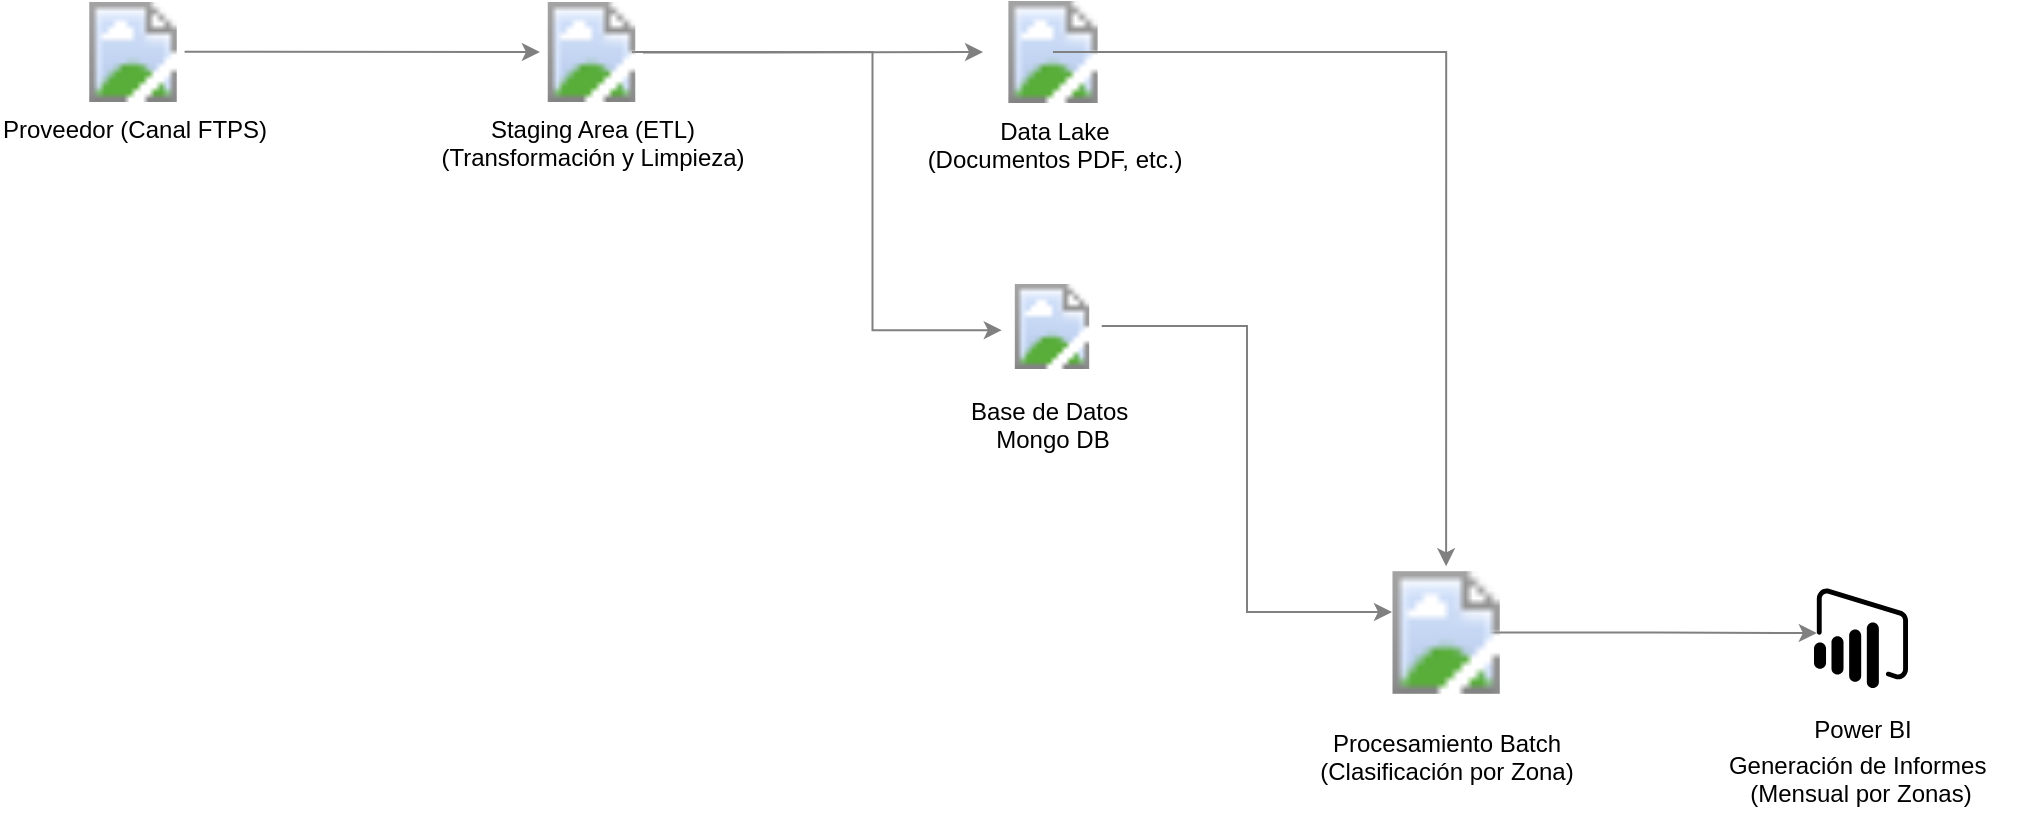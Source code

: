 <mxfile version="24.7.12">
  <diagram id="WI9T0HZ2pTsCkuznbFz-" name="Page-1">
    <mxGraphModel grid="1" page="1" gridSize="10" guides="1" tooltips="1" connect="1" arrows="1" fold="1" pageScale="1" pageWidth="1169" pageHeight="827" math="0" shadow="0">
      <root>
        <mxCell id="0" />
        <mxCell id="1" parent="0" />
        <mxCell id="AcxdMaKK0mU5kZiv2lnr-49" style="edgeStyle=elbowEdgeStyle;rounded=0;orthogonalLoop=1;jettySize=auto;elbow=vertical;html=1;strokeColor=#808080;entryX=-0.032;entryY=0.493;entryDx=0;entryDy=0;entryPerimeter=0;exitX=1.016;exitY=0.498;exitDx=0;exitDy=0;exitPerimeter=0;" edge="1" parent="1" source="RLjyjs_sm2IHfBNOWAbh-12" target="RLjyjs_sm2IHfBNOWAbh-14">
          <mxGeometry relative="1" as="geometry">
            <mxPoint x="691.5" y="45.5" as="sourcePoint" />
            <mxPoint x="951.5" y="45.5" as="targetPoint" />
          </mxGeometry>
        </mxCell>
        <mxCell id="RLjyjs_sm2IHfBNOWAbh-27" style="edgeStyle=elbowEdgeStyle;rounded=0;orthogonalLoop=1;jettySize=auto;html=1;strokeColor=#808080;entryX=-0.038;entryY=0.5;entryDx=0;entryDy=0;entryPerimeter=0;exitX=1.031;exitY=0.506;exitDx=0;exitDy=0;exitPerimeter=0;elbow=vertical;" edge="1" parent="1" source="RLjyjs_sm2IHfBNOWAbh-14" target="RLjyjs_sm2IHfBNOWAbh-16">
          <mxGeometry relative="1" as="geometry" />
        </mxCell>
        <mxCell id="RLjyjs_sm2IHfBNOWAbh-37" style="edgeStyle=elbowEdgeStyle;rounded=0;orthogonalLoop=1;jettySize=auto;html=1;strokeColor=#808080;entryX=-0.002;entryY=0.543;entryDx=0;entryDy=0;entryPerimeter=0;" edge="1" parent="1" target="RLjyjs_sm2IHfBNOWAbh-19">
          <mxGeometry relative="1" as="geometry">
            <mxPoint x="356" y="224" as="sourcePoint" />
            <mxPoint x="571.05" y="300.35" as="targetPoint" />
            <Array as="points">
              <mxPoint x="476.25" y="239.5" />
            </Array>
          </mxGeometry>
        </mxCell>
        <mxCell id="RLjyjs_sm2IHfBNOWAbh-36" style="edgeStyle=elbowEdgeStyle;rounded=0;orthogonalLoop=1;jettySize=auto;html=1;strokeColor=#808080;exitX=0.997;exitY=0.495;exitDx=0;exitDy=0;exitPerimeter=0;" edge="1" parent="1" source="RLjyjs_sm2IHfBNOWAbh-19">
          <mxGeometry relative="1" as="geometry">
            <mxPoint x="736" y="504" as="targetPoint" />
          </mxGeometry>
        </mxCell>
        <mxCell id="RLjyjs_sm2IHfBNOWAbh-31" style="edgeStyle=elbowEdgeStyle;rounded=0;orthogonalLoop=1;jettySize=auto;html=1;strokeColor=#808080;entryX=0.03;entryY=0.45;entryDx=0;entryDy=0;entryPerimeter=0;" edge="1" parent="1" source="RLjyjs_sm2IHfBNOWAbh-23" target="RLjyjs_sm2IHfBNOWAbh-24">
          <mxGeometry relative="1" as="geometry">
            <mxPoint x="720.5" y="525.5" as="targetPoint" />
            <mxPoint x="720.5" y="616.5" as="sourcePoint" />
          </mxGeometry>
        </mxCell>
        <mxCell id="RLjyjs_sm2IHfBNOWAbh-12" value="Proveedor (Canal FTPS)" style="aspect=fixed;html=1;perimeter=none;align=center;shadow=0;dashed=0;image;fontSize=12;image=https://cdn-icons-png.flaticon.com/512/4864/4864285.png;labelBackgroundColor=#ffffff;fillColor=#4D9900;" vertex="1" parent="1">
          <mxGeometry x="81.5" y="199.0" width="50" height="50" as="geometry" />
        </mxCell>
        <mxCell id="RLjyjs_sm2IHfBNOWAbh-14" value="Staging Area (ETL)&lt;div&gt;(Transformación y Limpieza)&lt;br&gt;&lt;/div&gt;" style="aspect=fixed;html=1;perimeter=none;align=center;shadow=0;dashed=0;image;fontSize=12;image=https://cdn-icons-png.flaticon.com/512/9850/9850879.png;labelBackgroundColor=#ffffff;fillColor=#4D9900;" vertex="1" parent="1">
          <mxGeometry x="311.5" y="199.0" width="48.5" height="50" as="geometry" />
        </mxCell>
        <mxCell id="RLjyjs_sm2IHfBNOWAbh-16" value="Data Lake&lt;div&gt;(Documentos PDF, etc.)&lt;br&gt;&lt;/div&gt;" style="aspect=fixed;html=1;perimeter=none;align=center;shadow=0;dashed=0;image;fontSize=12;image=https://cdn-icons-png.flaticon.com/512/9857/9857941.png;labelBackgroundColor=#ffffff;fillColor=#4D9900;" vertex="1" parent="1">
          <mxGeometry x="534.0" y="198.5" width="65" height="51" as="geometry" />
        </mxCell>
        <mxCell id="RLjyjs_sm2IHfBNOWAbh-19" value="Base de Datos&amp;nbsp;&lt;div&gt;Mongo DB&lt;/div&gt;" style="aspect=fixed;html=1;perimeter=none;align=center;shadow=0;dashed=0;image;fontSize=12;image=https://static-00.iconduck.com/assets.00/database-mongo-db-icon-1954x2048-wrw32e9l.png;labelBackgroundColor=#ffffff;fillColor=#4D9900;spacingTop=7;" vertex="1" parent="1">
          <mxGeometry x="541.0" y="340.0" width="50" height="42.5" as="geometry" />
        </mxCell>
        <mxCell id="RLjyjs_sm2IHfBNOWAbh-23" value="Procesamiento Batch&lt;div&gt;(Clasificación por Zona)&lt;br&gt;&lt;/div&gt;" style="aspect=fixed;html=1;perimeter=none;align=center;shadow=0;dashed=0;image;fontSize=12;image=https://cdn-icons-png.flaticon.com/512/4241/4241504.png;labelBackgroundColor=#ffffff;fillColor=#4D9900;spacingTop=6;" vertex="1" parent="1">
          <mxGeometry x="736.25" y="478.5" width="53.63" height="71.5" as="geometry" />
        </mxCell>
        <mxCell id="RLjyjs_sm2IHfBNOWAbh-24" value="Power BI" style="shadow=0;dashed=0;html=1;strokeColor=none;labelPosition=center;verticalLabelPosition=bottom;verticalAlign=top;align=center;shape=mxgraph.mscae.cloud.power_bi_embedded;fillColor=#000000;pointerEvents=1;labelBackgroundColor=#ffffff;spacingTop=7;" vertex="1" parent="1">
          <mxGeometry x="947.0" y="492" width="47" height="50" as="geometry" />
        </mxCell>
        <mxCell id="j2F5g9eaFrmMBqz_MBKM-8" style="edgeStyle=orthogonalEdgeStyle;rounded=0;orthogonalLoop=1;jettySize=auto;html=1;entryX=0.5;entryY=0.037;entryDx=0;entryDy=0;entryPerimeter=0;strokeColor=#808080;" edge="1" parent="1" source="RLjyjs_sm2IHfBNOWAbh-16" target="RLjyjs_sm2IHfBNOWAbh-23">
          <mxGeometry relative="1" as="geometry" />
        </mxCell>
        <mxCell id="j2F5g9eaFrmMBqz_MBKM-12" value="&lt;div&gt;&lt;br&gt;&lt;/div&gt;&lt;div&gt;&lt;br&gt;&lt;/div&gt;Generación de Informes&amp;nbsp;&lt;div&gt;(Mensual por Zonas) &lt;/div&gt;" style="text;html=1;align=center;verticalAlign=middle;resizable=0;points=[];autosize=1;strokeColor=none;fillColor=none;" vertex="1" parent="1">
          <mxGeometry x="890" y="538" width="160" height="70" as="geometry" />
        </mxCell>
      </root>
    </mxGraphModel>
  </diagram>
</mxfile>
